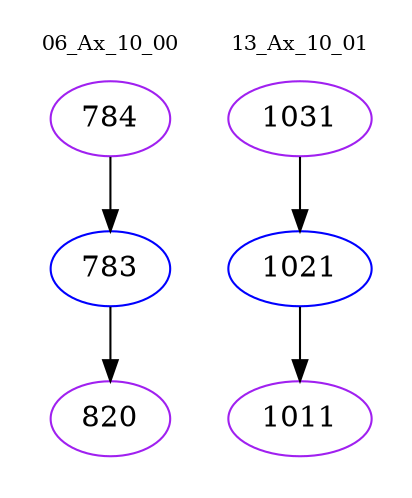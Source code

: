 digraph{
subgraph cluster_0 {
color = white
label = "06_Ax_10_00";
fontsize=10;
T0_784 [label="784", color="purple"]
T0_784 -> T0_783 [color="black"]
T0_783 [label="783", color="blue"]
T0_783 -> T0_820 [color="black"]
T0_820 [label="820", color="purple"]
}
subgraph cluster_1 {
color = white
label = "13_Ax_10_01";
fontsize=10;
T1_1031 [label="1031", color="purple"]
T1_1031 -> T1_1021 [color="black"]
T1_1021 [label="1021", color="blue"]
T1_1021 -> T1_1011 [color="black"]
T1_1011 [label="1011", color="purple"]
}
}
